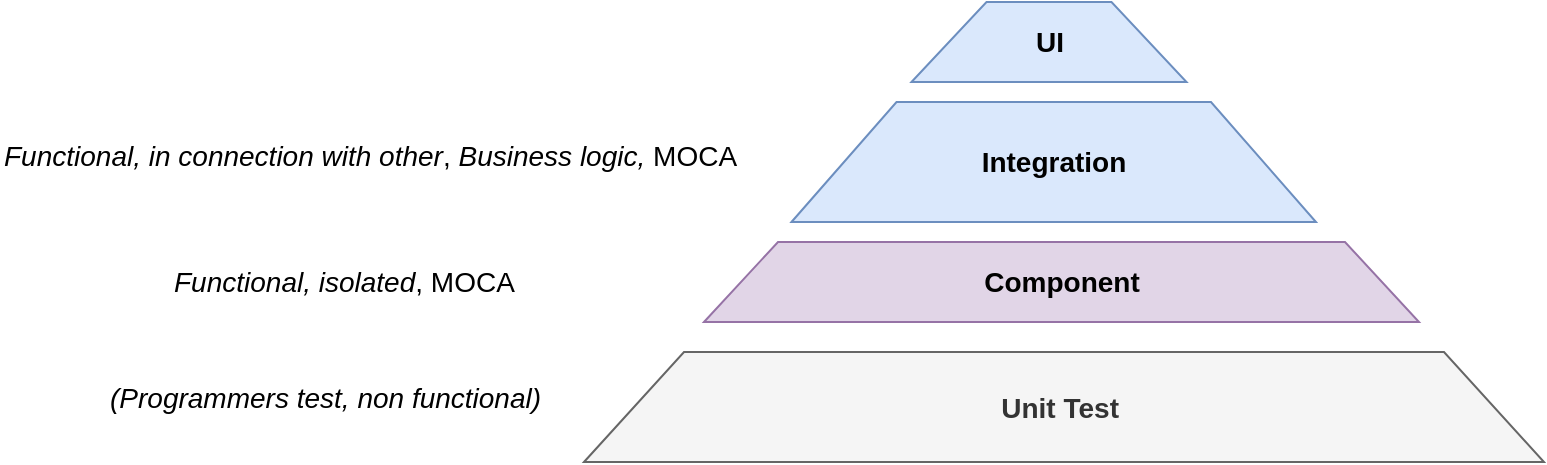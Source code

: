 <mxfile version="13.10.3" type="github"><diagram id="8AGTClyAmrMHa3Oytnwi" name="Page-1"><mxGraphModel dx="1822" dy="791" grid="0" gridSize="10" guides="1" tooltips="1" connect="1" arrows="1" fold="1" page="0" pageScale="1" pageWidth="850" pageHeight="1100" math="0" shadow="0"><root><mxCell id="0"/><mxCell id="1" parent="0"/><mxCell id="_OdlNKNtxyIkAvm1NvXX-1" value="Unit Test&amp;nbsp;" style="shape=trapezoid;perimeter=trapezoidPerimeter;whiteSpace=wrap;html=1;fixedSize=1;fillColor=#f5f5f5;strokeColor=#666666;fontColor=#333333;fontStyle=1;fontSize=14;size=50;" vertex="1" parent="1"><mxGeometry x="230" y="455" width="480" height="55" as="geometry"/></mxCell><mxCell id="_OdlNKNtxyIkAvm1NvXX-5" value="&lt;div&gt;Integration&lt;/div&gt;" style="shape=trapezoid;perimeter=trapezoidPerimeter;whiteSpace=wrap;html=1;fixedSize=1;fillColor=#dae8fc;strokeColor=#6c8ebf;fontStyle=1;fontSize=14;size=52.5;" vertex="1" parent="1"><mxGeometry x="333.75" y="330" width="262.25" height="60" as="geometry"/></mxCell><mxCell id="_OdlNKNtxyIkAvm1NvXX-6" value="Component &lt;span style=&quot;font-weight: normal&quot;&gt;&lt;/span&gt;" style="shape=trapezoid;perimeter=trapezoidPerimeter;whiteSpace=wrap;html=1;fixedSize=1;fillColor=#e1d5e7;strokeColor=#9673a6;fontStyle=1;fontSize=14;size=37;" vertex="1" parent="1"><mxGeometry x="290" y="400" width="357.5" height="40" as="geometry"/></mxCell><mxCell id="_OdlNKNtxyIkAvm1NvXX-7" value="UI" style="shape=trapezoid;perimeter=trapezoidPerimeter;whiteSpace=wrap;html=1;fixedSize=1;fontSize=14;size=37.5;fillColor=#dae8fc;strokeColor=#6c8ebf;fontStyle=1" vertex="1" parent="1"><mxGeometry x="393.75" y="280" width="137.5" height="40" as="geometry"/></mxCell><mxCell id="_OdlNKNtxyIkAvm1NvXX-8" value="&lt;span style=&quot;font-weight: normal&quot;&gt;&lt;i&gt;(Programmers test, non functional)&lt;/i&gt;&lt;/span&gt;" style="text;whiteSpace=wrap;html=1;fontSize=14;" vertex="1" parent="1"><mxGeometry x="-9" y="463" width="239" height="31" as="geometry"/></mxCell><mxCell id="_OdlNKNtxyIkAvm1NvXX-9" value="&lt;span style=&quot;font-weight: normal&quot;&gt;&lt;i&gt;Functional, isolated&lt;/i&gt;, MOCA&lt;br&gt;&lt;/span&gt;" style="text;whiteSpace=wrap;html=1;fontSize=14;" vertex="1" parent="1"><mxGeometry x="23" y="404.5" width="185" height="31" as="geometry"/></mxCell><mxCell id="_OdlNKNtxyIkAvm1NvXX-10" value="&lt;span style=&quot;font-weight: normal&quot;&gt;&lt;i&gt;Functional, in connection with other&lt;/i&gt;, &lt;/span&gt;&lt;span style=&quot;font-weight: normal&quot;&gt;&lt;span style=&quot;font-weight: normal&quot;&gt;&lt;i&gt;Business logic, &lt;/i&gt;&lt;/span&gt;MOCA&lt;br&gt;&lt;/span&gt;" style="text;whiteSpace=wrap;html=1;fontSize=14;" vertex="1" parent="1"><mxGeometry x="-62" y="342" width="402" height="31" as="geometry"/></mxCell></root></mxGraphModel></diagram></mxfile>